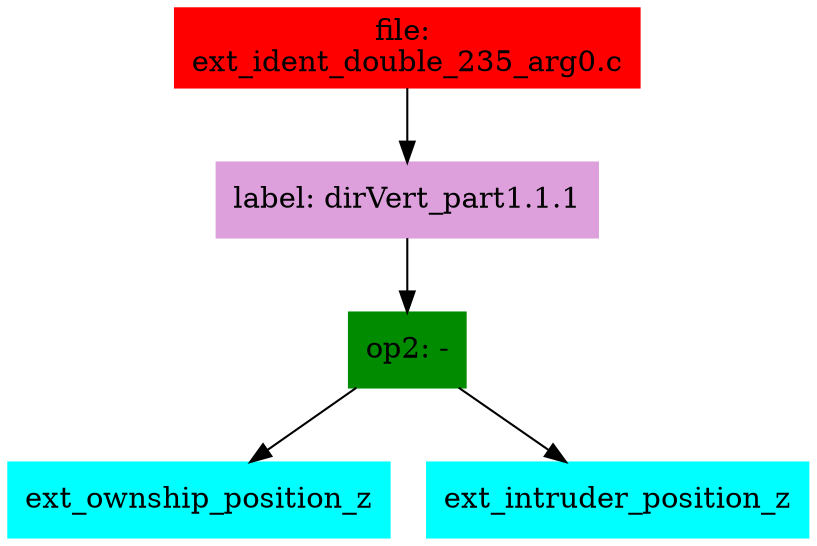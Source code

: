 digraph G {
node [shape=box]

0 [label="file: 
ext_ident_double_235_arg0.c",color=red, style=filled]
1 [label="label: dirVert_part1.1.1",color=plum, style=filled]
0 -> 1
2 [label="op2: -",color=green4, style=filled]
1 -> 2
3 [label="ext_ownship_position_z",color=cyan1, style=filled]
2 -> 3
4 [label="ext_intruder_position_z",color=cyan1, style=filled]
2 -> 4


}

